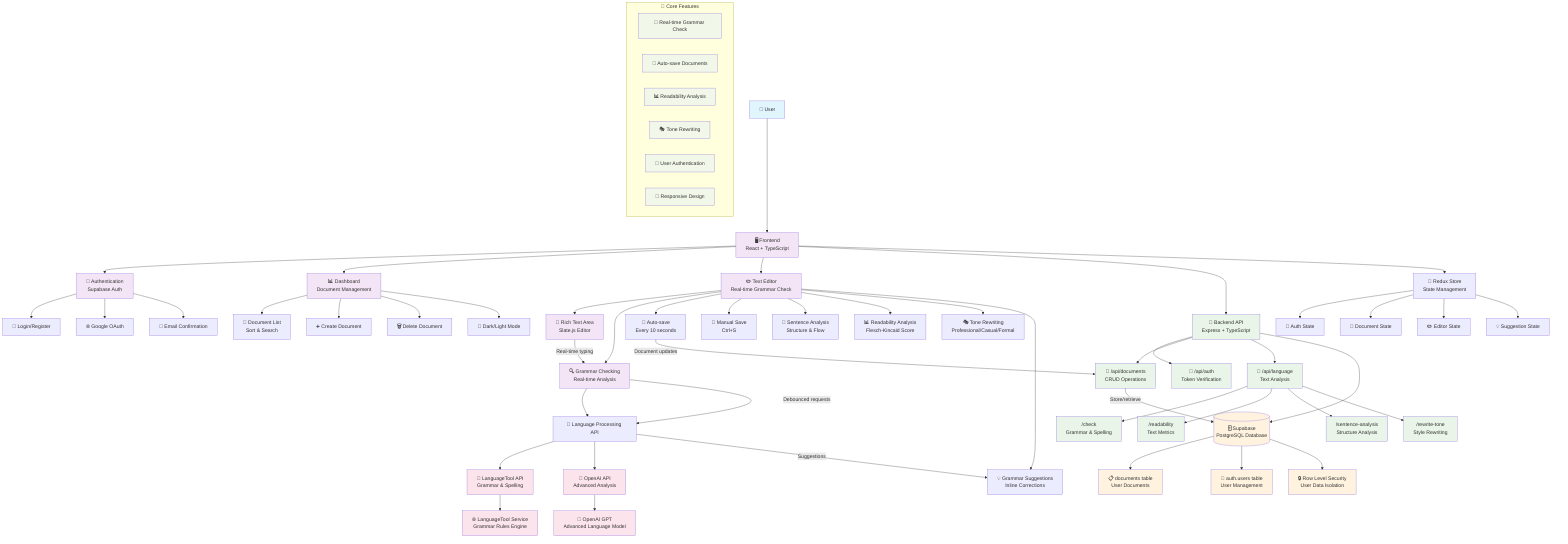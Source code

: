 graph TB
    %% User Layer
    User[👤 User] --> UI[🖥️ Frontend<br/>React + TypeScript]
    
    %% Frontend Components
    UI --> Auth[🔐 Authentication<br/>Supabase Auth]
    UI --> Dashboard[📊 Dashboard<br/>Document Management]
    UI --> Editor[✏️ Text Editor<br/>Real-time Grammar Check]
    
    %% Authentication Flow
    Auth --> Login[📝 Login/Register]
    Auth --> GoogleAuth[🌐 Google OAuth]
    Auth --> EmailConfirm[📧 Email Confirmation]
    
    %% Dashboard Features
    Dashboard --> DocList[📄 Document List<br/>Sort & Search]
    Dashboard --> CreateDoc[➕ Create Document]
    Dashboard --> DeleteDoc[🗑️ Delete Document]
    Dashboard --> ThemeToggle[🌙 Dark/Light Mode]
    
    %% Editor Core Features
    Editor --> TextArea[📝 Rich Text Area<br/>Slate.js Editor]
    Editor --> GrammarCheck[🔍 Grammar Checking<br/>Real-time Analysis]
    Editor --> AutoSave[💾 Auto-save<br/>Every 10 seconds]
    Editor --> ManualSave[💾 Manual Save<br/>Ctrl+S]
    
    %% Language Processing Features
    GrammarCheck --> LanguageAPI[🧠 Language Processing API]
    LanguageAPI --> LanguageTool[🔧 LanguageTool API<br/>Grammar & Spelling]
    LanguageAPI --> OpenAI[🤖 OpenAI API<br/>Advanced Analysis]
    
    %% Analysis Panels
    Editor --> SentencePanel[📖 Sentence Analysis<br/>Structure & Flow]
    Editor --> ReadabilityPanel[📊 Readability Analysis<br/>Flesch-Kincaid Score]
    Editor --> TonePanel[🎭 Tone Rewriting<br/>Professional/Casual/Formal]
    Editor --> SuggestionPanel[💡 Grammar Suggestions<br/>Inline Corrections]
    
    %% Backend API
    UI --> API[🔗 Backend API<br/>Express + TypeScript]
    
    %% API Routes
    API --> AuthRoute[🔐 /api/auth<br/>Token Verification]
    API --> DocRoute[📄 /api/documents<br/>CRUD Operations]
    API --> LangRoute[🧠 /api/language<br/>Text Analysis]
    
    %% Language Processing Routes
    LangRoute --> GrammarEndpoint["/check<br/>Grammar & Spelling"]
    LangRoute --> ReadabilityEndpoint["/readability<br/>Text Metrics"]
    LangRoute --> SentenceEndpoint["/sentence-analysis<br/>Structure Analysis"]
    LangRoute --> ToneEndpoint["/rewrite-tone<br/>Style Rewriting"]
    
    %% Database Layer
    API --> Supabase[(🗄️ Supabase<br/>PostgreSQL Database)]
    Supabase --> DocsTable[📋 documents table<br/>User Documents]
    Supabase --> AuthTable[👥 auth.users table<br/>User Management]
    Supabase --> RLS[🔒 Row Level Security<br/>User Data Isolation]
    
    %% External Services
    LanguageTool --> LTService[🌐 LanguageTool Service<br/>Grammar Rules Engine]
    OpenAI --> AIService[🤖 OpenAI GPT<br/>Advanced Language Model]
    
    %% Data Flow
    TextArea -->|Real-time typing| GrammarCheck
    GrammarCheck -->|Debounced requests| LanguageAPI
    LanguageAPI -->|Suggestions| SuggestionPanel
    AutoSave -->|Document updates| DocRoute
    DocRoute -->|Store/retrieve| Supabase
    
    %% State Management
    UI --> Redux[🔄 Redux Store<br/>State Management]
    Redux --> AuthSlice[🔐 Auth State]
    Redux --> DocSlice[📄 Document State]
    Redux --> EditorSlice[✏️ Editor State]
    Redux --> SuggestionSlice[💡 Suggestion State]
    
    %% Key Features Highlight
    subgraph "🎯 Core Features"
        F1[📝 Real-time Grammar Check]
        F2[💾 Auto-save Documents]
        F3[📊 Readability Analysis]
        F4[🎭 Tone Rewriting]
        F5[🔐 User Authentication]
        F6[📱 Responsive Design]
    end
    
    %% Styling
    classDef userLayer fill:#e1f5fe
    classDef frontend fill:#f3e5f5
    classDef backend fill:#e8f5e8
    classDef database fill:#fff3e0
    classDef external fill:#fce4ec
    classDef features fill:#f1f8e9
    
    class User userLayer
    class UI,Auth,Dashboard,Editor,TextArea,GrammarCheck frontend
    class API,AuthRoute,DocRoute,LangRoute,GrammarEndpoint,ReadabilityEndpoint,SentenceEndpoint,ToneEndpoint backend
    class Supabase,DocsTable,AuthTable,RLS database
    class LanguageTool,OpenAI,LTService,AIService external
    class F1,F2,F3,F4,F5,F6 features